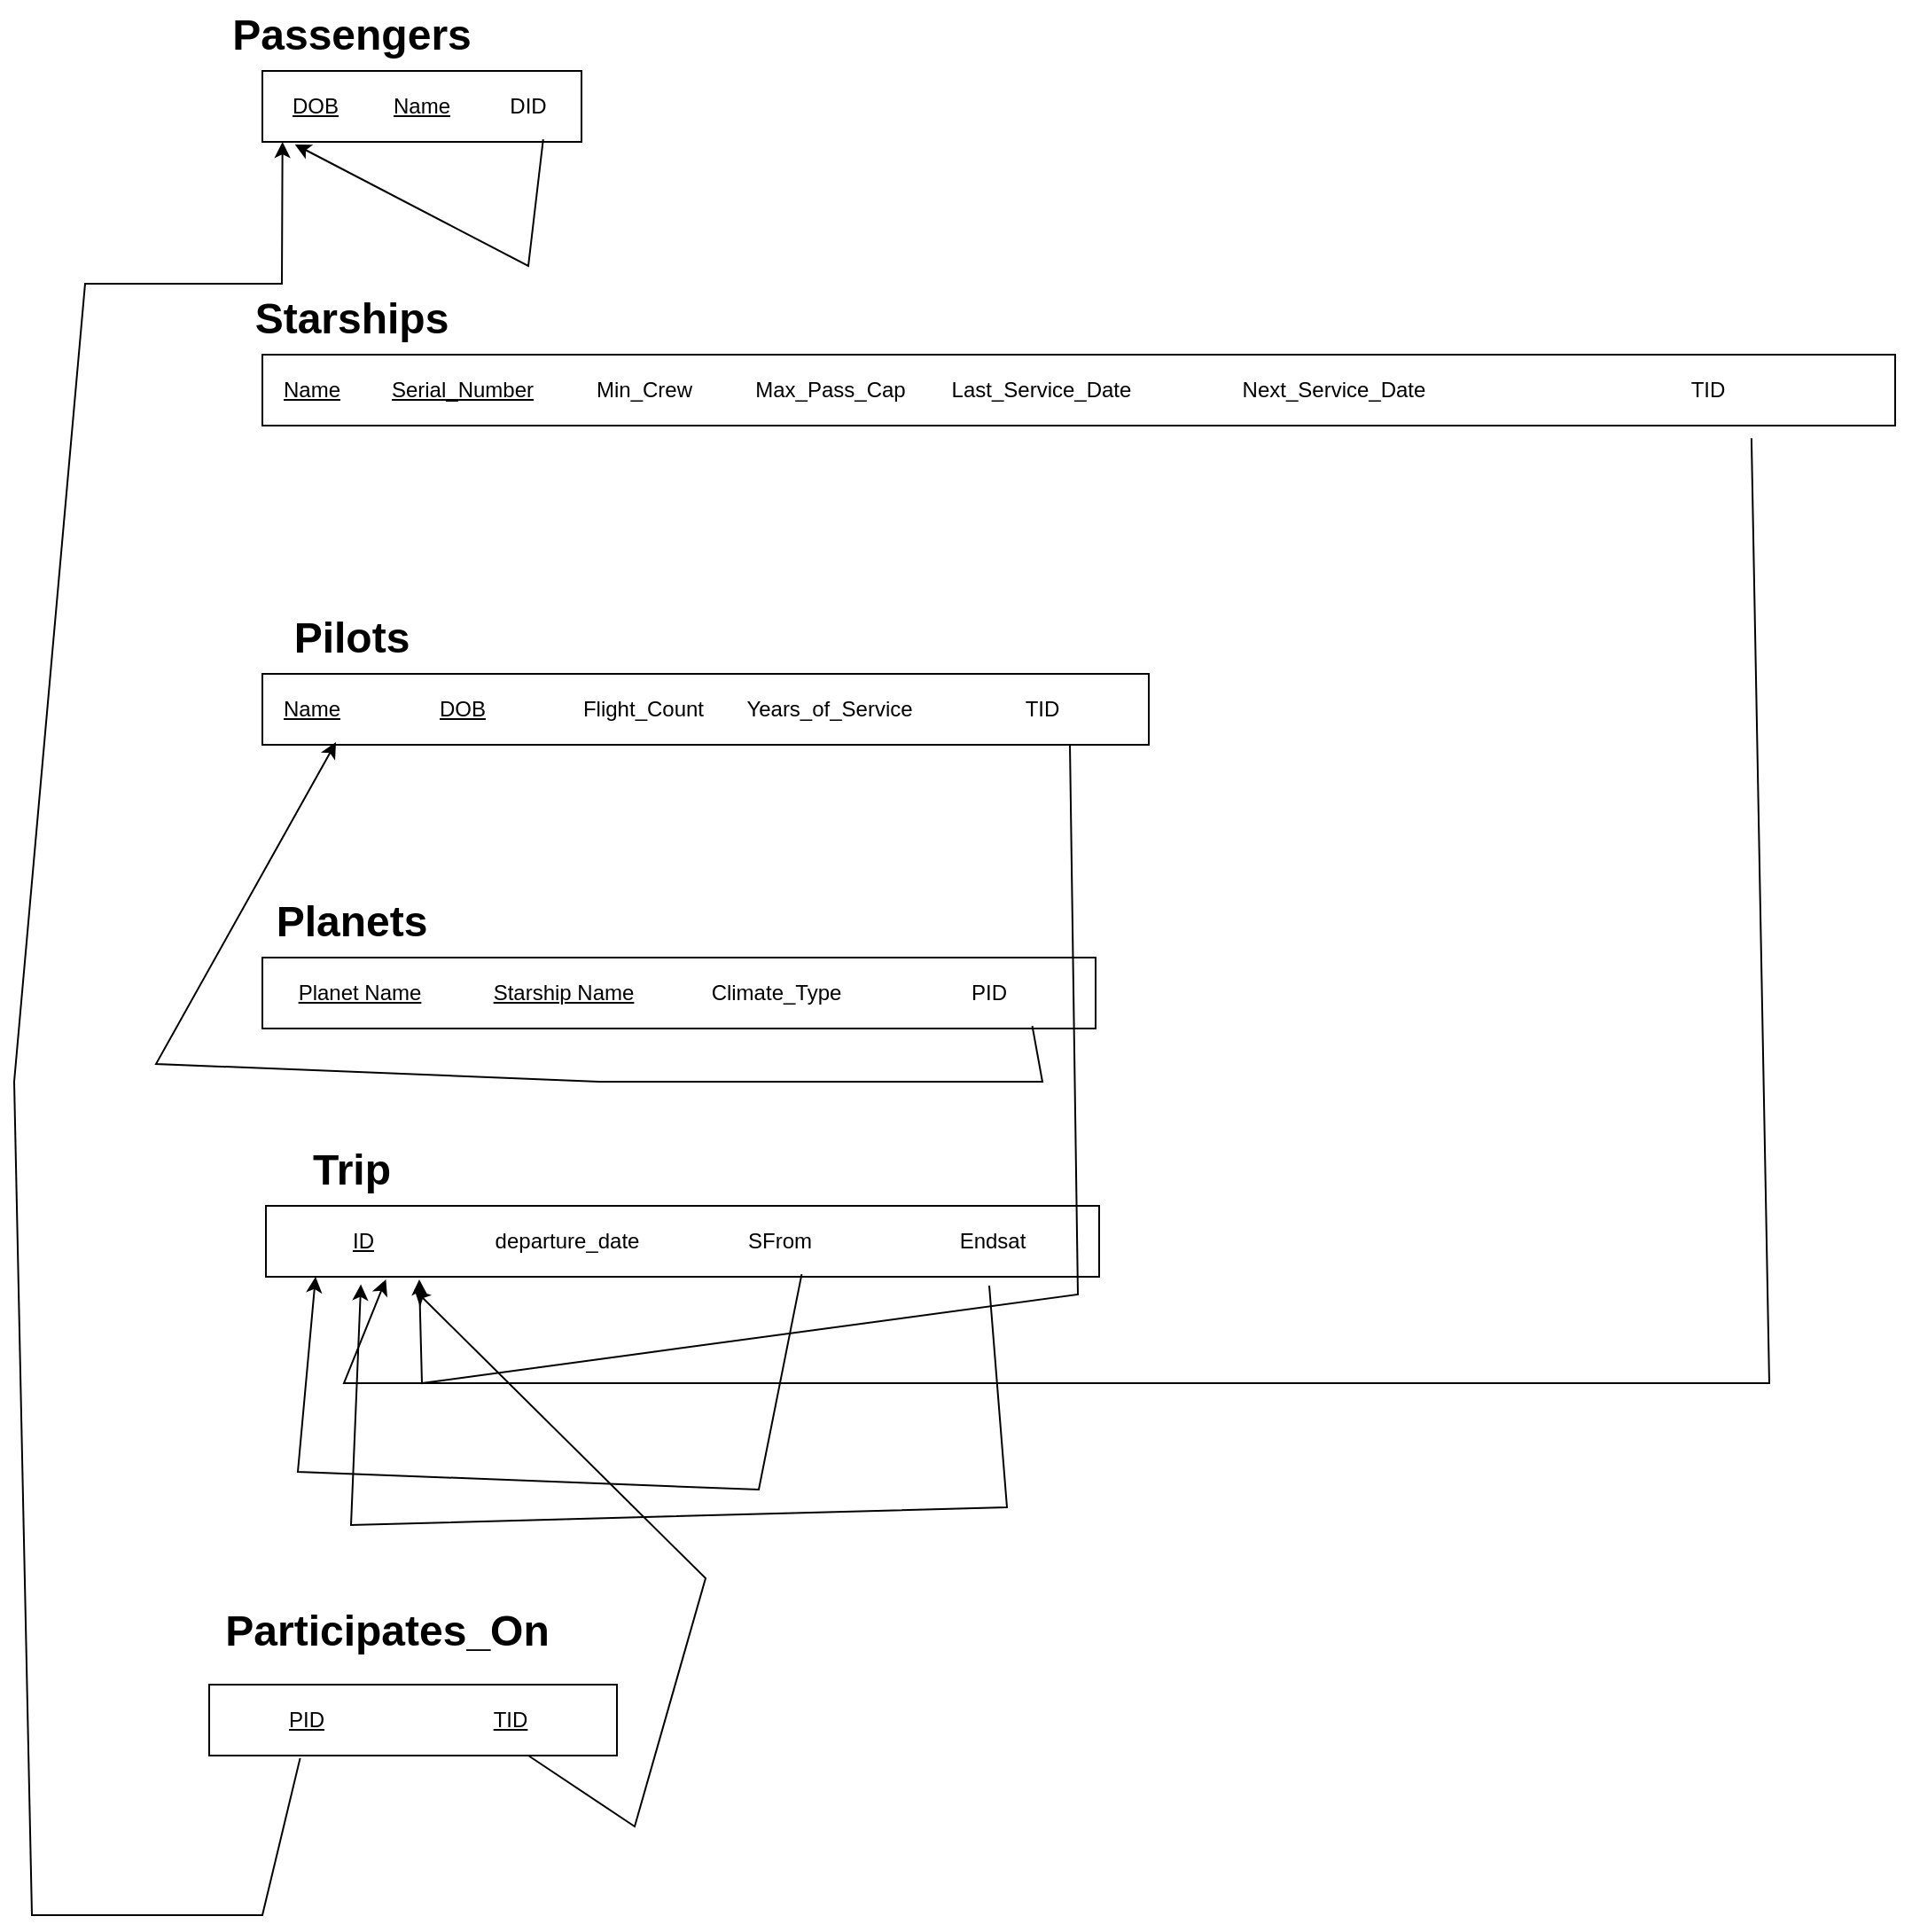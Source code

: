 <mxfile version="24.2.1" type="device">
  <diagram id="C5RBs43oDa-KdzZeNtuy" name="Page-1">
    <mxGraphModel dx="2190" dy="890" grid="1" gridSize="10" guides="1" tooltips="1" connect="1" arrows="1" fold="1" page="1" pageScale="1" pageWidth="827" pageHeight="1169" math="0" shadow="0">
      <root>
        <mxCell id="WIyWlLk6GJQsqaUBKTNV-0" />
        <mxCell id="WIyWlLk6GJQsqaUBKTNV-1" parent="WIyWlLk6GJQsqaUBKTNV-0" />
        <mxCell id="IJf_oxvMi_yI0q4zsniB-27" value="Passengers" style="text;strokeColor=none;fillColor=none;html=1;fontSize=24;fontStyle=1;verticalAlign=middle;align=center;" parent="WIyWlLk6GJQsqaUBKTNV-1" vertex="1">
          <mxGeometry x="140" y="420" width="100" height="40" as="geometry" />
        </mxCell>
        <mxCell id="IJf_oxvMi_yI0q4zsniB-41" value="" style="shape=table;html=1;whiteSpace=wrap;startSize=0;container=1;collapsible=0;childLayout=tableLayout;columnLines=0;rowLines=0;fontSize=16;strokeColor=default;" parent="WIyWlLk6GJQsqaUBKTNV-1" vertex="1">
          <mxGeometry x="140" y="460" width="180" height="40" as="geometry" />
        </mxCell>
        <mxCell id="IJf_oxvMi_yI0q4zsniB-42" value="" style="shape=tableRow;horizontal=0;startSize=0;swimlaneHead=0;swimlaneBody=0;top=0;left=0;bottom=0;right=0;collapsible=0;dropTarget=0;fillColor=none;points=[[0,0.5],[1,0.5]];portConstraint=eastwest;fontSize=16;strokeColor=inherit;" parent="IJf_oxvMi_yI0q4zsniB-41" vertex="1">
          <mxGeometry width="180" height="40" as="geometry" />
        </mxCell>
        <mxCell id="IJf_oxvMi_yI0q4zsniB-43" value="&lt;u&gt;DOB&lt;/u&gt;" style="shape=partialRectangle;html=1;whiteSpace=wrap;connectable=0;fillColor=none;top=0;left=0;bottom=0;right=0;overflow=hidden;fontSize=12;strokeColor=inherit;" parent="IJf_oxvMi_yI0q4zsniB-42" vertex="1">
          <mxGeometry width="60" height="40" as="geometry">
            <mxRectangle width="60" height="40" as="alternateBounds" />
          </mxGeometry>
        </mxCell>
        <mxCell id="IJf_oxvMi_yI0q4zsniB-44" value="&lt;u&gt;Name&lt;/u&gt;" style="shape=partialRectangle;html=1;whiteSpace=wrap;connectable=0;fillColor=none;top=0;left=0;bottom=0;right=0;overflow=hidden;fontSize=12;strokeColor=inherit;" parent="IJf_oxvMi_yI0q4zsniB-42" vertex="1">
          <mxGeometry x="60" width="60" height="40" as="geometry">
            <mxRectangle width="60" height="40" as="alternateBounds" />
          </mxGeometry>
        </mxCell>
        <mxCell id="IuTOKo6c5WQzJCZQz2z7-27" value="DID" style="shape=partialRectangle;html=1;whiteSpace=wrap;connectable=0;fillColor=none;top=0;left=0;bottom=0;right=0;overflow=hidden;fontSize=12;strokeColor=inherit;" vertex="1" parent="IJf_oxvMi_yI0q4zsniB-42">
          <mxGeometry x="120" width="60" height="40" as="geometry">
            <mxRectangle width="60" height="40" as="alternateBounds" />
          </mxGeometry>
        </mxCell>
        <mxCell id="IuTOKo6c5WQzJCZQz2z7-28" value="" style="endArrow=classic;html=1;rounded=0;entryX=0.102;entryY=1.036;entryDx=0;entryDy=0;entryPerimeter=0;exitX=0.88;exitY=0.964;exitDx=0;exitDy=0;exitPerimeter=0;" edge="1" parent="IJf_oxvMi_yI0q4zsniB-41" source="IJf_oxvMi_yI0q4zsniB-42" target="IJf_oxvMi_yI0q4zsniB-42">
          <mxGeometry width="50" height="50" relative="1" as="geometry">
            <mxPoint x="134.2" y="60" as="sourcePoint" />
            <mxPoint x="10.0" y="62.84" as="targetPoint" />
            <Array as="points">
              <mxPoint x="150" y="110" />
            </Array>
          </mxGeometry>
        </mxCell>
        <mxCell id="IJf_oxvMi_yI0q4zsniB-60" value="Starships" style="text;strokeColor=none;fillColor=none;html=1;fontSize=24;fontStyle=1;verticalAlign=middle;align=center;" parent="WIyWlLk6GJQsqaUBKTNV-1" vertex="1">
          <mxGeometry x="140" y="580" width="100" height="40" as="geometry" />
        </mxCell>
        <mxCell id="IJf_oxvMi_yI0q4zsniB-61" value="" style="shape=table;html=1;whiteSpace=wrap;startSize=0;container=1;collapsible=0;childLayout=tableLayout;columnLines=0;rowLines=0;fontSize=16;strokeColor=default;" parent="WIyWlLk6GJQsqaUBKTNV-1" vertex="1">
          <mxGeometry x="140" y="620" width="921" height="40" as="geometry" />
        </mxCell>
        <mxCell id="IuTOKo6c5WQzJCZQz2z7-1" style="edgeStyle=orthogonalEdgeStyle;rounded=0;orthogonalLoop=1;jettySize=auto;html=1;exitX=1;exitY=0.5;exitDx=0;exitDy=0;" edge="1" parent="IJf_oxvMi_yI0q4zsniB-61" source="IJf_oxvMi_yI0q4zsniB-62" target="IJf_oxvMi_yI0q4zsniB-62">
          <mxGeometry relative="1" as="geometry" />
        </mxCell>
        <mxCell id="IJf_oxvMi_yI0q4zsniB-62" value="" style="shape=tableRow;horizontal=0;startSize=0;swimlaneHead=0;swimlaneBody=0;top=0;left=0;bottom=0;right=0;collapsible=0;dropTarget=0;fillColor=none;points=[[0,0.5],[1,0.5]];portConstraint=eastwest;fontSize=16;strokeColor=inherit;" parent="IJf_oxvMi_yI0q4zsniB-61" vertex="1">
          <mxGeometry width="921" height="40" as="geometry" />
        </mxCell>
        <mxCell id="IJf_oxvMi_yI0q4zsniB-63" value="&lt;u&gt;Name&lt;/u&gt;" style="shape=partialRectangle;html=1;whiteSpace=wrap;connectable=0;fillColor=none;top=0;left=0;bottom=0;right=0;overflow=hidden;fontSize=12;strokeColor=inherit;" parent="IJf_oxvMi_yI0q4zsniB-62" vertex="1">
          <mxGeometry width="56" height="40" as="geometry">
            <mxRectangle width="56" height="40" as="alternateBounds" />
          </mxGeometry>
        </mxCell>
        <mxCell id="IJf_oxvMi_yI0q4zsniB-64" value="&lt;u&gt;Serial_Number&lt;/u&gt;" style="shape=partialRectangle;html=1;whiteSpace=wrap;connectable=0;fillColor=none;top=0;left=0;bottom=0;right=0;overflow=hidden;fontSize=12;strokeColor=inherit;" parent="IJf_oxvMi_yI0q4zsniB-62" vertex="1">
          <mxGeometry x="56" width="114" height="40" as="geometry">
            <mxRectangle width="114" height="40" as="alternateBounds" />
          </mxGeometry>
        </mxCell>
        <mxCell id="IJf_oxvMi_yI0q4zsniB-65" value="Min_Crew" style="shape=partialRectangle;html=1;whiteSpace=wrap;connectable=0;fillColor=none;top=0;left=0;bottom=0;right=0;overflow=hidden;fontSize=12;strokeColor=inherit;" parent="IJf_oxvMi_yI0q4zsniB-62" vertex="1">
          <mxGeometry x="170" width="91" height="40" as="geometry">
            <mxRectangle width="91" height="40" as="alternateBounds" />
          </mxGeometry>
        </mxCell>
        <mxCell id="IJf_oxvMi_yI0q4zsniB-73" value="Max_Pass_Cap" style="shape=partialRectangle;html=1;whiteSpace=wrap;connectable=0;fillColor=none;top=0;left=0;bottom=0;right=0;overflow=hidden;fontSize=12;strokeColor=inherit;" parent="IJf_oxvMi_yI0q4zsniB-62" vertex="1">
          <mxGeometry x="261" width="119" height="40" as="geometry">
            <mxRectangle width="119" height="40" as="alternateBounds" />
          </mxGeometry>
        </mxCell>
        <mxCell id="IJf_oxvMi_yI0q4zsniB-74" value="Last_Service_Date" style="shape=partialRectangle;html=1;whiteSpace=wrap;connectable=0;fillColor=none;top=0;left=0;bottom=0;right=0;overflow=hidden;fontSize=12;strokeColor=inherit;" parent="IJf_oxvMi_yI0q4zsniB-62" vertex="1">
          <mxGeometry x="380" width="119" height="40" as="geometry">
            <mxRectangle width="119" height="40" as="alternateBounds" />
          </mxGeometry>
        </mxCell>
        <mxCell id="IJf_oxvMi_yI0q4zsniB-75" value="Next_Service_Date" style="shape=partialRectangle;html=1;whiteSpace=wrap;connectable=0;fillColor=none;top=0;left=0;bottom=0;right=0;overflow=hidden;fontSize=12;strokeColor=inherit;" parent="IJf_oxvMi_yI0q4zsniB-62" vertex="1">
          <mxGeometry x="499" width="211" height="40" as="geometry">
            <mxRectangle width="211" height="40" as="alternateBounds" />
          </mxGeometry>
        </mxCell>
        <mxCell id="IuTOKo6c5WQzJCZQz2z7-16" value="TID" style="shape=partialRectangle;html=1;whiteSpace=wrap;connectable=0;fillColor=none;top=0;left=0;bottom=0;right=0;overflow=hidden;fontSize=12;strokeColor=inherit;" vertex="1" parent="IJf_oxvMi_yI0q4zsniB-62">
          <mxGeometry x="710" width="211" height="40" as="geometry">
            <mxRectangle width="211" height="40" as="alternateBounds" />
          </mxGeometry>
        </mxCell>
        <mxCell id="IJf_oxvMi_yI0q4zsniB-80" value="Pilots" style="text;strokeColor=none;fillColor=none;html=1;fontSize=24;fontStyle=1;verticalAlign=middle;align=center;" parent="WIyWlLk6GJQsqaUBKTNV-1" vertex="1">
          <mxGeometry x="140" y="760" width="100" height="40" as="geometry" />
        </mxCell>
        <mxCell id="IJf_oxvMi_yI0q4zsniB-81" value="" style="shape=table;html=1;whiteSpace=wrap;startSize=0;container=1;collapsible=0;childLayout=tableLayout;columnLines=0;rowLines=0;fontSize=16;strokeColor=default;" parent="WIyWlLk6GJQsqaUBKTNV-1" vertex="1">
          <mxGeometry x="140" y="800" width="500" height="40" as="geometry" />
        </mxCell>
        <mxCell id="IJf_oxvMi_yI0q4zsniB-82" value="" style="shape=tableRow;horizontal=0;startSize=0;swimlaneHead=0;swimlaneBody=0;top=0;left=0;bottom=0;right=0;collapsible=0;dropTarget=0;fillColor=none;points=[[0,0.5],[1,0.5]];portConstraint=eastwest;fontSize=16;strokeColor=inherit;" parent="IJf_oxvMi_yI0q4zsniB-81" vertex="1">
          <mxGeometry width="500" height="40" as="geometry" />
        </mxCell>
        <mxCell id="IJf_oxvMi_yI0q4zsniB-83" value="&lt;u&gt;Name&lt;/u&gt;" style="shape=partialRectangle;html=1;whiteSpace=wrap;connectable=0;fillColor=none;top=0;left=0;bottom=0;right=0;overflow=hidden;fontSize=12;strokeColor=inherit;" parent="IJf_oxvMi_yI0q4zsniB-82" vertex="1">
          <mxGeometry width="56" height="40" as="geometry">
            <mxRectangle width="56" height="40" as="alternateBounds" />
          </mxGeometry>
        </mxCell>
        <mxCell id="IJf_oxvMi_yI0q4zsniB-84" value="&lt;u&gt;DOB&lt;/u&gt;" style="shape=partialRectangle;html=1;whiteSpace=wrap;connectable=0;fillColor=none;top=0;left=0;bottom=0;right=0;overflow=hidden;fontSize=12;strokeColor=inherit;" parent="IJf_oxvMi_yI0q4zsniB-82" vertex="1">
          <mxGeometry x="56" width="114" height="40" as="geometry">
            <mxRectangle width="114" height="40" as="alternateBounds" />
          </mxGeometry>
        </mxCell>
        <mxCell id="IJf_oxvMi_yI0q4zsniB-85" value="Flight_Count" style="shape=partialRectangle;html=1;whiteSpace=wrap;connectable=0;fillColor=none;top=0;left=0;bottom=0;right=0;overflow=hidden;fontSize=12;strokeColor=inherit;" parent="IJf_oxvMi_yI0q4zsniB-82" vertex="1">
          <mxGeometry x="170" width="90" height="40" as="geometry">
            <mxRectangle width="90" height="40" as="alternateBounds" />
          </mxGeometry>
        </mxCell>
        <mxCell id="IJf_oxvMi_yI0q4zsniB-86" value="Years_of_Service" style="shape=partialRectangle;html=1;whiteSpace=wrap;connectable=0;fillColor=none;top=0;left=0;bottom=0;right=0;overflow=hidden;fontSize=12;strokeColor=inherit;" parent="IJf_oxvMi_yI0q4zsniB-82" vertex="1">
          <mxGeometry x="260" width="120" height="40" as="geometry">
            <mxRectangle width="120" height="40" as="alternateBounds" />
          </mxGeometry>
        </mxCell>
        <mxCell id="IuTOKo6c5WQzJCZQz2z7-19" value="TID" style="shape=partialRectangle;html=1;whiteSpace=wrap;connectable=0;fillColor=none;top=0;left=0;bottom=0;right=0;overflow=hidden;fontSize=12;strokeColor=inherit;" vertex="1" parent="IJf_oxvMi_yI0q4zsniB-82">
          <mxGeometry x="380" width="120" height="40" as="geometry">
            <mxRectangle width="120" height="40" as="alternateBounds" />
          </mxGeometry>
        </mxCell>
        <mxCell id="IJf_oxvMi_yI0q4zsniB-89" value="Planets" style="text;strokeColor=none;fillColor=none;html=1;fontSize=24;fontStyle=1;verticalAlign=middle;align=center;" parent="WIyWlLk6GJQsqaUBKTNV-1" vertex="1">
          <mxGeometry x="140" y="920" width="100" height="40" as="geometry" />
        </mxCell>
        <mxCell id="IJf_oxvMi_yI0q4zsniB-90" value="" style="shape=table;html=1;whiteSpace=wrap;startSize=0;container=1;collapsible=0;childLayout=tableLayout;columnLines=0;rowLines=0;fontSize=16;strokeColor=default;" parent="WIyWlLk6GJQsqaUBKTNV-1" vertex="1">
          <mxGeometry x="140" y="960" width="470" height="40" as="geometry" />
        </mxCell>
        <mxCell id="IJf_oxvMi_yI0q4zsniB-91" value="" style="shape=tableRow;horizontal=0;startSize=0;swimlaneHead=0;swimlaneBody=0;top=0;left=0;bottom=0;right=0;collapsible=0;dropTarget=0;fillColor=none;points=[[0,0.5],[1,0.5]];portConstraint=eastwest;fontSize=16;strokeColor=inherit;" parent="IJf_oxvMi_yI0q4zsniB-90" vertex="1">
          <mxGeometry width="470" height="40" as="geometry" />
        </mxCell>
        <mxCell id="IJf_oxvMi_yI0q4zsniB-92" value="&lt;u&gt;Planet Name&lt;/u&gt;" style="shape=partialRectangle;html=1;whiteSpace=wrap;connectable=0;fillColor=none;top=0;left=0;bottom=0;right=0;overflow=hidden;fontSize=12;strokeColor=inherit;" parent="IJf_oxvMi_yI0q4zsniB-91" vertex="1">
          <mxGeometry width="110" height="40" as="geometry">
            <mxRectangle width="110" height="40" as="alternateBounds" />
          </mxGeometry>
        </mxCell>
        <mxCell id="IJf_oxvMi_yI0q4zsniB-93" value="&lt;u&gt;Starship Name&lt;/u&gt;" style="shape=partialRectangle;html=1;whiteSpace=wrap;connectable=0;fillColor=none;top=0;left=0;bottom=0;right=0;overflow=hidden;fontSize=12;strokeColor=inherit;" parent="IJf_oxvMi_yI0q4zsniB-91" vertex="1">
          <mxGeometry x="110" width="120" height="40" as="geometry">
            <mxRectangle width="120" height="40" as="alternateBounds" />
          </mxGeometry>
        </mxCell>
        <mxCell id="IJf_oxvMi_yI0q4zsniB-94" value="Climate_Type" style="shape=partialRectangle;html=1;whiteSpace=wrap;connectable=0;fillColor=none;top=0;left=0;bottom=0;right=0;overflow=hidden;fontSize=12;strokeColor=inherit;" parent="IJf_oxvMi_yI0q4zsniB-91" vertex="1">
          <mxGeometry x="230" width="120" height="40" as="geometry">
            <mxRectangle width="120" height="40" as="alternateBounds" />
          </mxGeometry>
        </mxCell>
        <mxCell id="IuTOKo6c5WQzJCZQz2z7-21" value="PID" style="shape=partialRectangle;html=1;whiteSpace=wrap;connectable=0;fillColor=none;top=0;left=0;bottom=0;right=0;overflow=hidden;fontSize=12;strokeColor=inherit;" vertex="1" parent="IJf_oxvMi_yI0q4zsniB-91">
          <mxGeometry x="350" width="120" height="40" as="geometry">
            <mxRectangle width="120" height="40" as="alternateBounds" />
          </mxGeometry>
        </mxCell>
        <mxCell id="IJf_oxvMi_yI0q4zsniB-96" value="Trip" style="text;strokeColor=none;fillColor=none;html=1;fontSize=24;fontStyle=1;verticalAlign=middle;align=center;" parent="WIyWlLk6GJQsqaUBKTNV-1" vertex="1">
          <mxGeometry x="140" y="1060" width="100" height="40" as="geometry" />
        </mxCell>
        <mxCell id="IJf_oxvMi_yI0q4zsniB-97" value="" style="shape=table;html=1;whiteSpace=wrap;startSize=0;container=1;collapsible=0;childLayout=tableLayout;columnLines=0;rowLines=0;fontSize=16;strokeColor=default;" parent="WIyWlLk6GJQsqaUBKTNV-1" vertex="1">
          <mxGeometry x="142" y="1100" width="470" height="40" as="geometry" />
        </mxCell>
        <mxCell id="IJf_oxvMi_yI0q4zsniB-98" value="" style="shape=tableRow;horizontal=0;startSize=0;swimlaneHead=0;swimlaneBody=0;top=0;left=0;bottom=0;right=0;collapsible=0;dropTarget=0;fillColor=none;points=[[0,0.5],[1,0.5]];portConstraint=eastwest;fontSize=16;strokeColor=inherit;" parent="IJf_oxvMi_yI0q4zsniB-97" vertex="1">
          <mxGeometry width="470" height="40" as="geometry" />
        </mxCell>
        <mxCell id="IJf_oxvMi_yI0q4zsniB-99" value="&lt;u&gt;ID&lt;/u&gt;" style="shape=partialRectangle;html=1;whiteSpace=wrap;connectable=0;fillColor=none;top=0;left=0;bottom=0;right=0;overflow=hidden;fontSize=12;strokeColor=inherit;" parent="IJf_oxvMi_yI0q4zsniB-98" vertex="1">
          <mxGeometry width="110" height="40" as="geometry">
            <mxRectangle width="110" height="40" as="alternateBounds" />
          </mxGeometry>
        </mxCell>
        <mxCell id="IJf_oxvMi_yI0q4zsniB-100" value="departure_date" style="shape=partialRectangle;html=1;whiteSpace=wrap;connectable=0;fillColor=none;top=0;left=0;bottom=0;right=0;overflow=hidden;fontSize=12;strokeColor=inherit;" parent="IJf_oxvMi_yI0q4zsniB-98" vertex="1">
          <mxGeometry x="110" width="120" height="40" as="geometry">
            <mxRectangle width="120" height="40" as="alternateBounds" />
          </mxGeometry>
        </mxCell>
        <mxCell id="IuTOKo6c5WQzJCZQz2z7-24" value="SFrom" style="shape=partialRectangle;html=1;whiteSpace=wrap;connectable=0;fillColor=none;top=0;left=0;bottom=0;right=0;overflow=hidden;fontSize=12;strokeColor=inherit;" vertex="1" parent="IJf_oxvMi_yI0q4zsniB-98">
          <mxGeometry x="230" width="120" height="40" as="geometry">
            <mxRectangle width="120" height="40" as="alternateBounds" />
          </mxGeometry>
        </mxCell>
        <mxCell id="IuTOKo6c5WQzJCZQz2z7-25" value="Endsat" style="shape=partialRectangle;html=1;whiteSpace=wrap;connectable=0;fillColor=none;top=0;left=0;bottom=0;right=0;overflow=hidden;fontSize=12;strokeColor=inherit;" vertex="1" parent="IJf_oxvMi_yI0q4zsniB-98">
          <mxGeometry x="350" width="120" height="40" as="geometry">
            <mxRectangle width="120" height="40" as="alternateBounds" />
          </mxGeometry>
        </mxCell>
        <mxCell id="IuTOKo6c5WQzJCZQz2z7-18" value="" style="endArrow=classic;html=1;rounded=0;exitX=0.912;exitY=1.179;exitDx=0;exitDy=0;exitPerimeter=0;entryX=0.144;entryY=1.036;entryDx=0;entryDy=0;entryPerimeter=0;" edge="1" parent="WIyWlLk6GJQsqaUBKTNV-1" source="IJf_oxvMi_yI0q4zsniB-62" target="IJf_oxvMi_yI0q4zsniB-98">
          <mxGeometry width="50" height="50" relative="1" as="geometry">
            <mxPoint x="580" y="950" as="sourcePoint" />
            <mxPoint x="190" y="1180" as="targetPoint" />
            <Array as="points">
              <mxPoint x="990" y="1200" />
              <mxPoint x="580" y="1200" />
              <mxPoint x="186" y="1200" />
            </Array>
          </mxGeometry>
        </mxCell>
        <mxCell id="IuTOKo6c5WQzJCZQz2z7-20" value="" style="endArrow=classic;html=1;rounded=0;entryX=0.184;entryY=1.036;entryDx=0;entryDy=0;entryPerimeter=0;exitX=0.911;exitY=1;exitDx=0;exitDy=0;exitPerimeter=0;" edge="1" parent="WIyWlLk6GJQsqaUBKTNV-1" source="IJf_oxvMi_yI0q4zsniB-82" target="IJf_oxvMi_yI0q4zsniB-98">
          <mxGeometry width="50" height="50" relative="1" as="geometry">
            <mxPoint x="580" y="1030" as="sourcePoint" />
            <mxPoint x="630" y="980" as="targetPoint" />
            <Array as="points">
              <mxPoint x="600" y="1150" />
              <mxPoint x="230" y="1200" />
            </Array>
          </mxGeometry>
        </mxCell>
        <mxCell id="IuTOKo6c5WQzJCZQz2z7-22" value="" style="endArrow=classic;html=1;rounded=0;entryX=0.083;entryY=0.964;entryDx=0;entryDy=0;entryPerimeter=0;exitX=0.924;exitY=0.964;exitDx=0;exitDy=0;exitPerimeter=0;" edge="1" parent="WIyWlLk6GJQsqaUBKTNV-1" source="IJf_oxvMi_yI0q4zsniB-91" target="IJf_oxvMi_yI0q4zsniB-82">
          <mxGeometry width="50" height="50" relative="1" as="geometry">
            <mxPoint x="580" y="1030" as="sourcePoint" />
            <mxPoint x="630" y="980" as="targetPoint" />
            <Array as="points">
              <mxPoint x="580" y="1030" />
              <mxPoint x="330" y="1030" />
              <mxPoint x="80" y="1020" />
            </Array>
          </mxGeometry>
        </mxCell>
        <mxCell id="IuTOKo6c5WQzJCZQz2z7-23" value="" style="endArrow=classic;html=1;rounded=0;exitX=0.643;exitY=0.964;exitDx=0;exitDy=0;exitPerimeter=0;" edge="1" parent="WIyWlLk6GJQsqaUBKTNV-1" source="IJf_oxvMi_yI0q4zsniB-98">
          <mxGeometry width="50" height="50" relative="1" as="geometry">
            <mxPoint x="120" y="1190" as="sourcePoint" />
            <mxPoint x="170" y="1140" as="targetPoint" />
            <Array as="points">
              <mxPoint x="420" y="1260" />
              <mxPoint x="160" y="1250" />
            </Array>
          </mxGeometry>
        </mxCell>
        <mxCell id="IuTOKo6c5WQzJCZQz2z7-26" value="" style="endArrow=classic;html=1;rounded=0;entryX=0.114;entryY=1.107;entryDx=0;entryDy=0;entryPerimeter=0;" edge="1" parent="WIyWlLk6GJQsqaUBKTNV-1" target="IJf_oxvMi_yI0q4zsniB-98">
          <mxGeometry width="50" height="50" relative="1" as="geometry">
            <mxPoint x="550" y="1145" as="sourcePoint" />
            <mxPoint x="600" y="1095" as="targetPoint" />
            <Array as="points">
              <mxPoint x="560" y="1270" />
              <mxPoint x="190" y="1280" />
            </Array>
          </mxGeometry>
        </mxCell>
        <mxCell id="IuTOKo6c5WQzJCZQz2z7-30" value="Participates_On" style="text;strokeColor=none;fillColor=none;html=1;fontSize=24;fontStyle=1;verticalAlign=middle;align=center;" vertex="1" parent="WIyWlLk6GJQsqaUBKTNV-1">
          <mxGeometry x="160" y="1320" width="100" height="40" as="geometry" />
        </mxCell>
        <mxCell id="IuTOKo6c5WQzJCZQz2z7-31" value="" style="shape=table;html=1;whiteSpace=wrap;startSize=0;container=1;collapsible=0;childLayout=tableLayout;columnLines=0;rowLines=0;fontSize=16;strokeColor=default;" vertex="1" parent="WIyWlLk6GJQsqaUBKTNV-1">
          <mxGeometry x="110" y="1370" width="230" height="40" as="geometry" />
        </mxCell>
        <mxCell id="IuTOKo6c5WQzJCZQz2z7-32" value="" style="shape=tableRow;horizontal=0;startSize=0;swimlaneHead=0;swimlaneBody=0;top=0;left=0;bottom=0;right=0;collapsible=0;dropTarget=0;fillColor=none;points=[[0,0.5],[1,0.5]];portConstraint=eastwest;fontSize=16;strokeColor=inherit;" vertex="1" parent="IuTOKo6c5WQzJCZQz2z7-31">
          <mxGeometry width="230" height="40" as="geometry" />
        </mxCell>
        <mxCell id="IuTOKo6c5WQzJCZQz2z7-33" value="&lt;u&gt;PID&lt;/u&gt;" style="shape=partialRectangle;html=1;whiteSpace=wrap;connectable=0;fillColor=none;top=0;left=0;bottom=0;right=0;overflow=hidden;fontSize=12;strokeColor=inherit;" vertex="1" parent="IuTOKo6c5WQzJCZQz2z7-32">
          <mxGeometry width="110" height="40" as="geometry">
            <mxRectangle width="110" height="40" as="alternateBounds" />
          </mxGeometry>
        </mxCell>
        <mxCell id="IuTOKo6c5WQzJCZQz2z7-34" value="&lt;u&gt;TID&lt;/u&gt;" style="shape=partialRectangle;html=1;whiteSpace=wrap;connectable=0;fillColor=none;top=0;left=0;bottom=0;right=0;overflow=hidden;fontSize=12;strokeColor=inherit;" vertex="1" parent="IuTOKo6c5WQzJCZQz2z7-32">
          <mxGeometry x="110" width="120" height="40" as="geometry">
            <mxRectangle width="120" height="40" as="alternateBounds" />
          </mxGeometry>
        </mxCell>
        <mxCell id="IuTOKo6c5WQzJCZQz2z7-37" value="" style="endArrow=classic;html=1;rounded=0;exitX=0.223;exitY=1.107;exitDx=0;exitDy=0;exitPerimeter=0;entryX=0.063;entryY=1.071;entryDx=0;entryDy=0;entryPerimeter=0;" edge="1" parent="WIyWlLk6GJQsqaUBKTNV-1">
          <mxGeometry width="50" height="50" relative="1" as="geometry">
            <mxPoint x="161.29" y="1411.44" as="sourcePoint" />
            <mxPoint x="151.34" y="500.0" as="targetPoint" />
            <Array as="points">
              <mxPoint x="140" y="1500" />
              <mxPoint x="10" y="1500" />
              <mxPoint y="1030" />
              <mxPoint x="40" y="580" />
              <mxPoint x="151" y="580" />
            </Array>
          </mxGeometry>
        </mxCell>
        <mxCell id="IuTOKo6c5WQzJCZQz2z7-38" value="" style="endArrow=classic;html=1;rounded=0;entryX=0.178;entryY=1.179;entryDx=0;entryDy=0;entryPerimeter=0;" edge="1" parent="WIyWlLk6GJQsqaUBKTNV-1" target="IJf_oxvMi_yI0q4zsniB-98">
          <mxGeometry width="50" height="50" relative="1" as="geometry">
            <mxPoint x="290" y="1410" as="sourcePoint" />
            <mxPoint x="340" y="1360" as="targetPoint" />
            <Array as="points">
              <mxPoint x="350" y="1450" />
              <mxPoint x="390" y="1310" />
            </Array>
          </mxGeometry>
        </mxCell>
      </root>
    </mxGraphModel>
  </diagram>
</mxfile>
